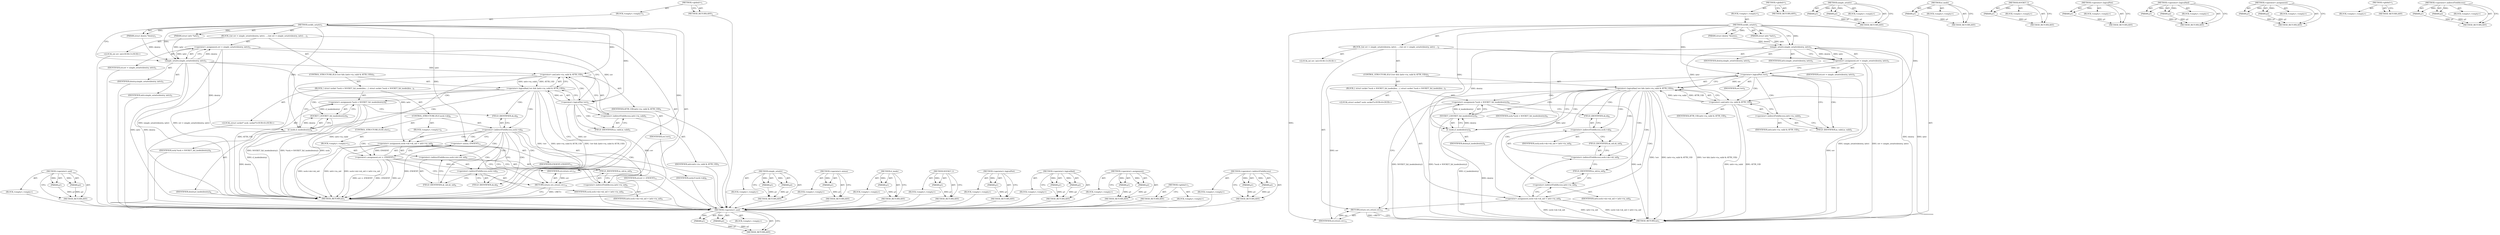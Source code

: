 digraph "&lt;operator&gt;.indirectFieldAccess" {
vulnerable_87 [label=<(METHOD,&lt;operator&gt;.and)>];
vulnerable_88 [label=<(PARAM,p1)>];
vulnerable_89 [label=<(PARAM,p2)>];
vulnerable_90 [label=<(BLOCK,&lt;empty&gt;,&lt;empty&gt;)>];
vulnerable_91 [label=<(METHOD_RETURN,ANY)>];
vulnerable_6 [label=<(METHOD,&lt;global&gt;)<SUB>1</SUB>>];
vulnerable_7 [label=<(BLOCK,&lt;empty&gt;,&lt;empty&gt;)<SUB>1</SUB>>];
vulnerable_8 [label=<(METHOD,sockfs_setattr)<SUB>1</SUB>>];
vulnerable_9 [label=<(PARAM,struct dentry *dentry)<SUB>1</SUB>>];
vulnerable_10 [label=<(PARAM,struct iattr *iattr)<SUB>1</SUB>>];
vulnerable_11 [label=<(BLOCK,{
	int err = simple_setattr(dentry, iattr);

 	...,{
	int err = simple_setattr(dentry, iattr);

 	...)<SUB>2</SUB>>];
vulnerable_12 [label="<(LOCAL,int err: int)<SUB>3</SUB>>"];
vulnerable_13 [label=<(&lt;operator&gt;.assignment,err = simple_setattr(dentry, iattr))<SUB>3</SUB>>];
vulnerable_14 [label=<(IDENTIFIER,err,err = simple_setattr(dentry, iattr))<SUB>3</SUB>>];
vulnerable_15 [label=<(simple_setattr,simple_setattr(dentry, iattr))<SUB>3</SUB>>];
vulnerable_16 [label=<(IDENTIFIER,dentry,simple_setattr(dentry, iattr))<SUB>3</SUB>>];
vulnerable_17 [label=<(IDENTIFIER,iattr,simple_setattr(dentry, iattr))<SUB>3</SUB>>];
vulnerable_18 [label=<(CONTROL_STRUCTURE,IF,if (!err &amp;&amp; (iattr-&gt;ia_valid &amp; ATTR_UID)))<SUB>5</SUB>>];
vulnerable_19 [label=<(&lt;operator&gt;.logicalAnd,!err &amp;&amp; (iattr-&gt;ia_valid &amp; ATTR_UID))<SUB>5</SUB>>];
vulnerable_20 [label=<(&lt;operator&gt;.logicalNot,!err)<SUB>5</SUB>>];
vulnerable_21 [label=<(IDENTIFIER,err,!err)<SUB>5</SUB>>];
vulnerable_22 [label=<(&lt;operator&gt;.and,iattr-&gt;ia_valid &amp; ATTR_UID)<SUB>5</SUB>>];
vulnerable_23 [label=<(&lt;operator&gt;.indirectFieldAccess,iattr-&gt;ia_valid)<SUB>5</SUB>>];
vulnerable_24 [label=<(IDENTIFIER,iattr,iattr-&gt;ia_valid &amp; ATTR_UID)<SUB>5</SUB>>];
vulnerable_25 [label=<(FIELD_IDENTIFIER,ia_valid,ia_valid)<SUB>5</SUB>>];
vulnerable_26 [label=<(IDENTIFIER,ATTR_UID,iattr-&gt;ia_valid &amp; ATTR_UID)<SUB>5</SUB>>];
vulnerable_27 [label=<(BLOCK,{
 		struct socket *sock = SOCKET_I(d_inode(den...,{
 		struct socket *sock = SOCKET_I(d_inode(den...)<SUB>5</SUB>>];
vulnerable_28 [label="<(LOCAL,struct socket* sock: socket*)<SUB>6</SUB>>"];
vulnerable_29 [label=<(&lt;operator&gt;.assignment,*sock = SOCKET_I(d_inode(dentry)))<SUB>6</SUB>>];
vulnerable_30 [label=<(IDENTIFIER,sock,*sock = SOCKET_I(d_inode(dentry)))<SUB>6</SUB>>];
vulnerable_31 [label=<(SOCKET_I,SOCKET_I(d_inode(dentry)))<SUB>6</SUB>>];
vulnerable_32 [label=<(d_inode,d_inode(dentry))<SUB>6</SUB>>];
vulnerable_33 [label=<(IDENTIFIER,dentry,d_inode(dentry))<SUB>6</SUB>>];
vulnerable_34 [label=<(&lt;operator&gt;.assignment,sock-&gt;sk-&gt;sk_uid = iattr-&gt;ia_uid)<SUB>8</SUB>>];
vulnerable_35 [label=<(&lt;operator&gt;.indirectFieldAccess,sock-&gt;sk-&gt;sk_uid)<SUB>8</SUB>>];
vulnerable_36 [label=<(&lt;operator&gt;.indirectFieldAccess,sock-&gt;sk)<SUB>8</SUB>>];
vulnerable_37 [label=<(IDENTIFIER,sock,sock-&gt;sk-&gt;sk_uid = iattr-&gt;ia_uid)<SUB>8</SUB>>];
vulnerable_38 [label=<(FIELD_IDENTIFIER,sk,sk)<SUB>8</SUB>>];
vulnerable_39 [label=<(FIELD_IDENTIFIER,sk_uid,sk_uid)<SUB>8</SUB>>];
vulnerable_40 [label=<(&lt;operator&gt;.indirectFieldAccess,iattr-&gt;ia_uid)<SUB>8</SUB>>];
vulnerable_41 [label=<(IDENTIFIER,iattr,sock-&gt;sk-&gt;sk_uid = iattr-&gt;ia_uid)<SUB>8</SUB>>];
vulnerable_42 [label=<(FIELD_IDENTIFIER,ia_uid,ia_uid)<SUB>8</SUB>>];
vulnerable_43 [label=<(RETURN,return err;,return err;)<SUB>11</SUB>>];
vulnerable_44 [label=<(IDENTIFIER,err,return err;)<SUB>11</SUB>>];
vulnerable_45 [label=<(METHOD_RETURN,int)<SUB>1</SUB>>];
vulnerable_47 [label=<(METHOD_RETURN,ANY)<SUB>1</SUB>>];
vulnerable_73 [label=<(METHOD,simple_setattr)>];
vulnerable_74 [label=<(PARAM,p1)>];
vulnerable_75 [label=<(PARAM,p2)>];
vulnerable_76 [label=<(BLOCK,&lt;empty&gt;,&lt;empty&gt;)>];
vulnerable_77 [label=<(METHOD_RETURN,ANY)>];
vulnerable_101 [label=<(METHOD,d_inode)>];
vulnerable_102 [label=<(PARAM,p1)>];
vulnerable_103 [label=<(BLOCK,&lt;empty&gt;,&lt;empty&gt;)>];
vulnerable_104 [label=<(METHOD_RETURN,ANY)>];
vulnerable_97 [label=<(METHOD,SOCKET_I)>];
vulnerable_98 [label=<(PARAM,p1)>];
vulnerable_99 [label=<(BLOCK,&lt;empty&gt;,&lt;empty&gt;)>];
vulnerable_100 [label=<(METHOD_RETURN,ANY)>];
vulnerable_83 [label=<(METHOD,&lt;operator&gt;.logicalNot)>];
vulnerable_84 [label=<(PARAM,p1)>];
vulnerable_85 [label=<(BLOCK,&lt;empty&gt;,&lt;empty&gt;)>];
vulnerable_86 [label=<(METHOD_RETURN,ANY)>];
vulnerable_78 [label=<(METHOD,&lt;operator&gt;.logicalAnd)>];
vulnerable_79 [label=<(PARAM,p1)>];
vulnerable_80 [label=<(PARAM,p2)>];
vulnerable_81 [label=<(BLOCK,&lt;empty&gt;,&lt;empty&gt;)>];
vulnerable_82 [label=<(METHOD_RETURN,ANY)>];
vulnerable_68 [label=<(METHOD,&lt;operator&gt;.assignment)>];
vulnerable_69 [label=<(PARAM,p1)>];
vulnerable_70 [label=<(PARAM,p2)>];
vulnerable_71 [label=<(BLOCK,&lt;empty&gt;,&lt;empty&gt;)>];
vulnerable_72 [label=<(METHOD_RETURN,ANY)>];
vulnerable_62 [label=<(METHOD,&lt;global&gt;)<SUB>1</SUB>>];
vulnerable_63 [label=<(BLOCK,&lt;empty&gt;,&lt;empty&gt;)>];
vulnerable_64 [label=<(METHOD_RETURN,ANY)>];
vulnerable_92 [label=<(METHOD,&lt;operator&gt;.indirectFieldAccess)>];
vulnerable_93 [label=<(PARAM,p1)>];
vulnerable_94 [label=<(PARAM,p2)>];
vulnerable_95 [label=<(BLOCK,&lt;empty&gt;,&lt;empty&gt;)>];
vulnerable_96 [label=<(METHOD_RETURN,ANY)>];
fixed_98 [label=<(METHOD,&lt;operator&gt;.and)>];
fixed_99 [label=<(PARAM,p1)>];
fixed_100 [label=<(PARAM,p2)>];
fixed_101 [label=<(BLOCK,&lt;empty&gt;,&lt;empty&gt;)>];
fixed_102 [label=<(METHOD_RETURN,ANY)>];
fixed_6 [label=<(METHOD,&lt;global&gt;)<SUB>1</SUB>>];
fixed_7 [label=<(BLOCK,&lt;empty&gt;,&lt;empty&gt;)<SUB>1</SUB>>];
fixed_8 [label=<(METHOD,sockfs_setattr)<SUB>1</SUB>>];
fixed_9 [label=<(PARAM,struct dentry *dentry)<SUB>1</SUB>>];
fixed_10 [label=<(PARAM,struct iattr *iattr)<SUB>1</SUB>>];
fixed_11 [label=<(BLOCK,{
	int err = simple_setattr(dentry, iattr);

 	...,{
	int err = simple_setattr(dentry, iattr);

 	...)<SUB>2</SUB>>];
fixed_12 [label="<(LOCAL,int err: int)<SUB>3</SUB>>"];
fixed_13 [label=<(&lt;operator&gt;.assignment,err = simple_setattr(dentry, iattr))<SUB>3</SUB>>];
fixed_14 [label=<(IDENTIFIER,err,err = simple_setattr(dentry, iattr))<SUB>3</SUB>>];
fixed_15 [label=<(simple_setattr,simple_setattr(dentry, iattr))<SUB>3</SUB>>];
fixed_16 [label=<(IDENTIFIER,dentry,simple_setattr(dentry, iattr))<SUB>3</SUB>>];
fixed_17 [label=<(IDENTIFIER,iattr,simple_setattr(dentry, iattr))<SUB>3</SUB>>];
fixed_18 [label=<(CONTROL_STRUCTURE,IF,if (!err &amp;&amp; (iattr-&gt;ia_valid &amp; ATTR_UID)))<SUB>5</SUB>>];
fixed_19 [label=<(&lt;operator&gt;.logicalAnd,!err &amp;&amp; (iattr-&gt;ia_valid &amp; ATTR_UID))<SUB>5</SUB>>];
fixed_20 [label=<(&lt;operator&gt;.logicalNot,!err)<SUB>5</SUB>>];
fixed_21 [label=<(IDENTIFIER,err,!err)<SUB>5</SUB>>];
fixed_22 [label=<(&lt;operator&gt;.and,iattr-&gt;ia_valid &amp; ATTR_UID)<SUB>5</SUB>>];
fixed_23 [label=<(&lt;operator&gt;.indirectFieldAccess,iattr-&gt;ia_valid)<SUB>5</SUB>>];
fixed_24 [label=<(IDENTIFIER,iattr,iattr-&gt;ia_valid &amp; ATTR_UID)<SUB>5</SUB>>];
fixed_25 [label=<(FIELD_IDENTIFIER,ia_valid,ia_valid)<SUB>5</SUB>>];
fixed_26 [label=<(IDENTIFIER,ATTR_UID,iattr-&gt;ia_valid &amp; ATTR_UID)<SUB>5</SUB>>];
fixed_27 [label=<(BLOCK,{
 		struct socket *sock = SOCKET_I(d_inode(den...,{
 		struct socket *sock = SOCKET_I(d_inode(den...)<SUB>5</SUB>>];
fixed_28 [label="<(LOCAL,struct socket* sock: socket*)<SUB>6</SUB>>"];
fixed_29 [label=<(&lt;operator&gt;.assignment,*sock = SOCKET_I(d_inode(dentry)))<SUB>6</SUB>>];
fixed_30 [label=<(IDENTIFIER,sock,*sock = SOCKET_I(d_inode(dentry)))<SUB>6</SUB>>];
fixed_31 [label=<(SOCKET_I,SOCKET_I(d_inode(dentry)))<SUB>6</SUB>>];
fixed_32 [label=<(d_inode,d_inode(dentry))<SUB>6</SUB>>];
fixed_33 [label=<(IDENTIFIER,dentry,d_inode(dentry))<SUB>6</SUB>>];
fixed_34 [label=<(CONTROL_STRUCTURE,IF,if (sock-&gt;sk))<SUB>8</SUB>>];
fixed_35 [label=<(&lt;operator&gt;.indirectFieldAccess,sock-&gt;sk)<SUB>8</SUB>>];
fixed_36 [label=<(IDENTIFIER,sock,if (sock-&gt;sk))<SUB>8</SUB>>];
fixed_37 [label=<(FIELD_IDENTIFIER,sk,sk)<SUB>8</SUB>>];
fixed_38 [label=<(BLOCK,&lt;empty&gt;,&lt;empty&gt;)<SUB>9</SUB>>];
fixed_39 [label=<(&lt;operator&gt;.assignment,sock-&gt;sk-&gt;sk_uid = iattr-&gt;ia_uid)<SUB>9</SUB>>];
fixed_40 [label=<(&lt;operator&gt;.indirectFieldAccess,sock-&gt;sk-&gt;sk_uid)<SUB>9</SUB>>];
fixed_41 [label=<(&lt;operator&gt;.indirectFieldAccess,sock-&gt;sk)<SUB>9</SUB>>];
fixed_42 [label=<(IDENTIFIER,sock,sock-&gt;sk-&gt;sk_uid = iattr-&gt;ia_uid)<SUB>9</SUB>>];
fixed_43 [label=<(FIELD_IDENTIFIER,sk,sk)<SUB>9</SUB>>];
fixed_44 [label=<(FIELD_IDENTIFIER,sk_uid,sk_uid)<SUB>9</SUB>>];
fixed_45 [label=<(&lt;operator&gt;.indirectFieldAccess,iattr-&gt;ia_uid)<SUB>9</SUB>>];
fixed_46 [label=<(IDENTIFIER,iattr,sock-&gt;sk-&gt;sk_uid = iattr-&gt;ia_uid)<SUB>9</SUB>>];
fixed_47 [label=<(FIELD_IDENTIFIER,ia_uid,ia_uid)<SUB>9</SUB>>];
fixed_48 [label=<(CONTROL_STRUCTURE,ELSE,else)<SUB>11</SUB>>];
fixed_49 [label=<(BLOCK,&lt;empty&gt;,&lt;empty&gt;)<SUB>11</SUB>>];
fixed_50 [label=<(&lt;operator&gt;.assignment,err = -ENOENT)<SUB>11</SUB>>];
fixed_51 [label=<(IDENTIFIER,err,err = -ENOENT)<SUB>11</SUB>>];
fixed_52 [label=<(&lt;operator&gt;.minus,-ENOENT)<SUB>11</SUB>>];
fixed_53 [label=<(IDENTIFIER,ENOENT,-ENOENT)<SUB>11</SUB>>];
fixed_54 [label=<(RETURN,return err;,return err;)<SUB>14</SUB>>];
fixed_55 [label=<(IDENTIFIER,err,return err;)<SUB>14</SUB>>];
fixed_56 [label=<(METHOD_RETURN,int)<SUB>1</SUB>>];
fixed_58 [label=<(METHOD_RETURN,ANY)<SUB>1</SUB>>];
fixed_84 [label=<(METHOD,simple_setattr)>];
fixed_85 [label=<(PARAM,p1)>];
fixed_86 [label=<(PARAM,p2)>];
fixed_87 [label=<(BLOCK,&lt;empty&gt;,&lt;empty&gt;)>];
fixed_88 [label=<(METHOD_RETURN,ANY)>];
fixed_116 [label=<(METHOD,&lt;operator&gt;.minus)>];
fixed_117 [label=<(PARAM,p1)>];
fixed_118 [label=<(BLOCK,&lt;empty&gt;,&lt;empty&gt;)>];
fixed_119 [label=<(METHOD_RETURN,ANY)>];
fixed_112 [label=<(METHOD,d_inode)>];
fixed_113 [label=<(PARAM,p1)>];
fixed_114 [label=<(BLOCK,&lt;empty&gt;,&lt;empty&gt;)>];
fixed_115 [label=<(METHOD_RETURN,ANY)>];
fixed_108 [label=<(METHOD,SOCKET_I)>];
fixed_109 [label=<(PARAM,p1)>];
fixed_110 [label=<(BLOCK,&lt;empty&gt;,&lt;empty&gt;)>];
fixed_111 [label=<(METHOD_RETURN,ANY)>];
fixed_94 [label=<(METHOD,&lt;operator&gt;.logicalNot)>];
fixed_95 [label=<(PARAM,p1)>];
fixed_96 [label=<(BLOCK,&lt;empty&gt;,&lt;empty&gt;)>];
fixed_97 [label=<(METHOD_RETURN,ANY)>];
fixed_89 [label=<(METHOD,&lt;operator&gt;.logicalAnd)>];
fixed_90 [label=<(PARAM,p1)>];
fixed_91 [label=<(PARAM,p2)>];
fixed_92 [label=<(BLOCK,&lt;empty&gt;,&lt;empty&gt;)>];
fixed_93 [label=<(METHOD_RETURN,ANY)>];
fixed_79 [label=<(METHOD,&lt;operator&gt;.assignment)>];
fixed_80 [label=<(PARAM,p1)>];
fixed_81 [label=<(PARAM,p2)>];
fixed_82 [label=<(BLOCK,&lt;empty&gt;,&lt;empty&gt;)>];
fixed_83 [label=<(METHOD_RETURN,ANY)>];
fixed_73 [label=<(METHOD,&lt;global&gt;)<SUB>1</SUB>>];
fixed_74 [label=<(BLOCK,&lt;empty&gt;,&lt;empty&gt;)>];
fixed_75 [label=<(METHOD_RETURN,ANY)>];
fixed_103 [label=<(METHOD,&lt;operator&gt;.indirectFieldAccess)>];
fixed_104 [label=<(PARAM,p1)>];
fixed_105 [label=<(PARAM,p2)>];
fixed_106 [label=<(BLOCK,&lt;empty&gt;,&lt;empty&gt;)>];
fixed_107 [label=<(METHOD_RETURN,ANY)>];
vulnerable_87 -> vulnerable_88  [key=0, label="AST: "];
vulnerable_87 -> vulnerable_88  [key=1, label="DDG: "];
vulnerable_87 -> vulnerable_90  [key=0, label="AST: "];
vulnerable_87 -> vulnerable_89  [key=0, label="AST: "];
vulnerable_87 -> vulnerable_89  [key=1, label="DDG: "];
vulnerable_87 -> vulnerable_91  [key=0, label="AST: "];
vulnerable_87 -> vulnerable_91  [key=1, label="CFG: "];
vulnerable_88 -> vulnerable_91  [key=0, label="DDG: p1"];
vulnerable_89 -> vulnerable_91  [key=0, label="DDG: p2"];
vulnerable_6 -> vulnerable_7  [key=0, label="AST: "];
vulnerable_6 -> vulnerable_47  [key=0, label="AST: "];
vulnerable_6 -> vulnerable_47  [key=1, label="CFG: "];
vulnerable_7 -> vulnerable_8  [key=0, label="AST: "];
vulnerable_8 -> vulnerable_9  [key=0, label="AST: "];
vulnerable_8 -> vulnerable_9  [key=1, label="DDG: "];
vulnerable_8 -> vulnerable_10  [key=0, label="AST: "];
vulnerable_8 -> vulnerable_10  [key=1, label="DDG: "];
vulnerable_8 -> vulnerable_11  [key=0, label="AST: "];
vulnerable_8 -> vulnerable_45  [key=0, label="AST: "];
vulnerable_8 -> vulnerable_15  [key=0, label="CFG: "];
vulnerable_8 -> vulnerable_15  [key=1, label="DDG: "];
vulnerable_8 -> vulnerable_44  [key=0, label="DDG: "];
vulnerable_8 -> vulnerable_20  [key=0, label="DDG: "];
vulnerable_8 -> vulnerable_22  [key=0, label="DDG: "];
vulnerable_8 -> vulnerable_32  [key=0, label="DDG: "];
vulnerable_9 -> vulnerable_15  [key=0, label="DDG: dentry"];
vulnerable_10 -> vulnerable_15  [key=0, label="DDG: iattr"];
vulnerable_11 -> vulnerable_12  [key=0, label="AST: "];
vulnerable_11 -> vulnerable_13  [key=0, label="AST: "];
vulnerable_11 -> vulnerable_18  [key=0, label="AST: "];
vulnerable_11 -> vulnerable_43  [key=0, label="AST: "];
vulnerable_13 -> vulnerable_14  [key=0, label="AST: "];
vulnerable_13 -> vulnerable_15  [key=0, label="AST: "];
vulnerable_13 -> vulnerable_20  [key=0, label="CFG: "];
vulnerable_13 -> vulnerable_20  [key=1, label="DDG: err"];
vulnerable_13 -> vulnerable_45  [key=0, label="DDG: simple_setattr(dentry, iattr)"];
vulnerable_13 -> vulnerable_45  [key=1, label="DDG: err = simple_setattr(dentry, iattr)"];
vulnerable_15 -> vulnerable_16  [key=0, label="AST: "];
vulnerable_15 -> vulnerable_17  [key=0, label="AST: "];
vulnerable_15 -> vulnerable_13  [key=0, label="CFG: "];
vulnerable_15 -> vulnerable_13  [key=1, label="DDG: dentry"];
vulnerable_15 -> vulnerable_13  [key=2, label="DDG: iattr"];
vulnerable_15 -> vulnerable_45  [key=0, label="DDG: dentry"];
vulnerable_15 -> vulnerable_45  [key=1, label="DDG: iattr"];
vulnerable_15 -> vulnerable_34  [key=0, label="DDG: iattr"];
vulnerable_15 -> vulnerable_22  [key=0, label="DDG: iattr"];
vulnerable_15 -> vulnerable_32  [key=0, label="DDG: dentry"];
vulnerable_18 -> vulnerable_19  [key=0, label="AST: "];
vulnerable_18 -> vulnerable_27  [key=0, label="AST: "];
vulnerable_19 -> vulnerable_20  [key=0, label="AST: "];
vulnerable_19 -> vulnerable_22  [key=0, label="AST: "];
vulnerable_19 -> vulnerable_32  [key=0, label="CFG: "];
vulnerable_19 -> vulnerable_32  [key=1, label="CDG: "];
vulnerable_19 -> vulnerable_43  [key=0, label="CFG: "];
vulnerable_19 -> vulnerable_45  [key=0, label="DDG: !err"];
vulnerable_19 -> vulnerable_45  [key=1, label="DDG: iattr-&gt;ia_valid &amp; ATTR_UID"];
vulnerable_19 -> vulnerable_45  [key=2, label="DDG: !err &amp;&amp; (iattr-&gt;ia_valid &amp; ATTR_UID)"];
vulnerable_19 -> vulnerable_40  [key=0, label="CDG: "];
vulnerable_19 -> vulnerable_29  [key=0, label="CDG: "];
vulnerable_19 -> vulnerable_34  [key=0, label="CDG: "];
vulnerable_19 -> vulnerable_42  [key=0, label="CDG: "];
vulnerable_19 -> vulnerable_36  [key=0, label="CDG: "];
vulnerable_19 -> vulnerable_35  [key=0, label="CDG: "];
vulnerable_19 -> vulnerable_38  [key=0, label="CDG: "];
vulnerable_19 -> vulnerable_39  [key=0, label="CDG: "];
vulnerable_19 -> vulnerable_31  [key=0, label="CDG: "];
vulnerable_20 -> vulnerable_21  [key=0, label="AST: "];
vulnerable_20 -> vulnerable_19  [key=0, label="CFG: "];
vulnerable_20 -> vulnerable_19  [key=1, label="DDG: err"];
vulnerable_20 -> vulnerable_25  [key=0, label="CFG: "];
vulnerable_20 -> vulnerable_25  [key=1, label="CDG: "];
vulnerable_20 -> vulnerable_45  [key=0, label="DDG: err"];
vulnerable_20 -> vulnerable_44  [key=0, label="DDG: err"];
vulnerable_20 -> vulnerable_23  [key=0, label="CDG: "];
vulnerable_20 -> vulnerable_22  [key=0, label="CDG: "];
vulnerable_22 -> vulnerable_23  [key=0, label="AST: "];
vulnerable_22 -> vulnerable_26  [key=0, label="AST: "];
vulnerable_22 -> vulnerable_19  [key=0, label="CFG: "];
vulnerable_22 -> vulnerable_19  [key=1, label="DDG: iattr-&gt;ia_valid"];
vulnerable_22 -> vulnerable_19  [key=2, label="DDG: ATTR_UID"];
vulnerable_22 -> vulnerable_45  [key=0, label="DDG: iattr-&gt;ia_valid"];
vulnerable_22 -> vulnerable_45  [key=1, label="DDG: ATTR_UID"];
vulnerable_23 -> vulnerable_24  [key=0, label="AST: "];
vulnerable_23 -> vulnerable_25  [key=0, label="AST: "];
vulnerable_23 -> vulnerable_22  [key=0, label="CFG: "];
vulnerable_25 -> vulnerable_23  [key=0, label="CFG: "];
vulnerable_27 -> vulnerable_28  [key=0, label="AST: "];
vulnerable_27 -> vulnerable_29  [key=0, label="AST: "];
vulnerable_27 -> vulnerable_34  [key=0, label="AST: "];
vulnerable_29 -> vulnerable_30  [key=0, label="AST: "];
vulnerable_29 -> vulnerable_31  [key=0, label="AST: "];
vulnerable_29 -> vulnerable_38  [key=0, label="CFG: "];
vulnerable_29 -> vulnerable_45  [key=0, label="DDG: sock"];
vulnerable_29 -> vulnerable_45  [key=1, label="DDG: SOCKET_I(d_inode(dentry))"];
vulnerable_29 -> vulnerable_45  [key=2, label="DDG: *sock = SOCKET_I(d_inode(dentry))"];
vulnerable_31 -> vulnerable_32  [key=0, label="AST: "];
vulnerable_31 -> vulnerable_29  [key=0, label="CFG: "];
vulnerable_31 -> vulnerable_29  [key=1, label="DDG: d_inode(dentry)"];
vulnerable_31 -> vulnerable_45  [key=0, label="DDG: d_inode(dentry)"];
vulnerable_32 -> vulnerable_33  [key=0, label="AST: "];
vulnerable_32 -> vulnerable_31  [key=0, label="CFG: "];
vulnerable_32 -> vulnerable_31  [key=1, label="DDG: dentry"];
vulnerable_32 -> vulnerable_45  [key=0, label="DDG: dentry"];
vulnerable_34 -> vulnerable_35  [key=0, label="AST: "];
vulnerable_34 -> vulnerable_40  [key=0, label="AST: "];
vulnerable_34 -> vulnerable_43  [key=0, label="CFG: "];
vulnerable_34 -> vulnerable_45  [key=0, label="DDG: sock-&gt;sk-&gt;sk_uid"];
vulnerable_34 -> vulnerable_45  [key=1, label="DDG: iattr-&gt;ia_uid"];
vulnerable_34 -> vulnerable_45  [key=2, label="DDG: sock-&gt;sk-&gt;sk_uid = iattr-&gt;ia_uid"];
vulnerable_35 -> vulnerable_36  [key=0, label="AST: "];
vulnerable_35 -> vulnerable_39  [key=0, label="AST: "];
vulnerable_35 -> vulnerable_42  [key=0, label="CFG: "];
vulnerable_36 -> vulnerable_37  [key=0, label="AST: "];
vulnerable_36 -> vulnerable_38  [key=0, label="AST: "];
vulnerable_36 -> vulnerable_39  [key=0, label="CFG: "];
vulnerable_38 -> vulnerable_36  [key=0, label="CFG: "];
vulnerable_39 -> vulnerable_35  [key=0, label="CFG: "];
vulnerable_40 -> vulnerable_41  [key=0, label="AST: "];
vulnerable_40 -> vulnerable_42  [key=0, label="AST: "];
vulnerable_40 -> vulnerable_34  [key=0, label="CFG: "];
vulnerable_42 -> vulnerable_40  [key=0, label="CFG: "];
vulnerable_43 -> vulnerable_44  [key=0, label="AST: "];
vulnerable_43 -> vulnerable_45  [key=0, label="CFG: "];
vulnerable_43 -> vulnerable_45  [key=1, label="DDG: &lt;RET&gt;"];
vulnerable_44 -> vulnerable_43  [key=0, label="DDG: err"];
vulnerable_73 -> vulnerable_74  [key=0, label="AST: "];
vulnerable_73 -> vulnerable_74  [key=1, label="DDG: "];
vulnerable_73 -> vulnerable_76  [key=0, label="AST: "];
vulnerable_73 -> vulnerable_75  [key=0, label="AST: "];
vulnerable_73 -> vulnerable_75  [key=1, label="DDG: "];
vulnerable_73 -> vulnerable_77  [key=0, label="AST: "];
vulnerable_73 -> vulnerable_77  [key=1, label="CFG: "];
vulnerable_74 -> vulnerable_77  [key=0, label="DDG: p1"];
vulnerable_75 -> vulnerable_77  [key=0, label="DDG: p2"];
vulnerable_101 -> vulnerable_102  [key=0, label="AST: "];
vulnerable_101 -> vulnerable_102  [key=1, label="DDG: "];
vulnerable_101 -> vulnerable_103  [key=0, label="AST: "];
vulnerable_101 -> vulnerable_104  [key=0, label="AST: "];
vulnerable_101 -> vulnerable_104  [key=1, label="CFG: "];
vulnerable_102 -> vulnerable_104  [key=0, label="DDG: p1"];
vulnerable_97 -> vulnerable_98  [key=0, label="AST: "];
vulnerable_97 -> vulnerable_98  [key=1, label="DDG: "];
vulnerable_97 -> vulnerable_99  [key=0, label="AST: "];
vulnerable_97 -> vulnerable_100  [key=0, label="AST: "];
vulnerable_97 -> vulnerable_100  [key=1, label="CFG: "];
vulnerable_98 -> vulnerable_100  [key=0, label="DDG: p1"];
vulnerable_83 -> vulnerable_84  [key=0, label="AST: "];
vulnerable_83 -> vulnerable_84  [key=1, label="DDG: "];
vulnerable_83 -> vulnerable_85  [key=0, label="AST: "];
vulnerable_83 -> vulnerable_86  [key=0, label="AST: "];
vulnerable_83 -> vulnerable_86  [key=1, label="CFG: "];
vulnerable_84 -> vulnerable_86  [key=0, label="DDG: p1"];
vulnerable_78 -> vulnerable_79  [key=0, label="AST: "];
vulnerable_78 -> vulnerable_79  [key=1, label="DDG: "];
vulnerable_78 -> vulnerable_81  [key=0, label="AST: "];
vulnerable_78 -> vulnerable_80  [key=0, label="AST: "];
vulnerable_78 -> vulnerable_80  [key=1, label="DDG: "];
vulnerable_78 -> vulnerable_82  [key=0, label="AST: "];
vulnerable_78 -> vulnerable_82  [key=1, label="CFG: "];
vulnerable_79 -> vulnerable_82  [key=0, label="DDG: p1"];
vulnerable_80 -> vulnerable_82  [key=0, label="DDG: p2"];
vulnerable_68 -> vulnerable_69  [key=0, label="AST: "];
vulnerable_68 -> vulnerable_69  [key=1, label="DDG: "];
vulnerable_68 -> vulnerable_71  [key=0, label="AST: "];
vulnerable_68 -> vulnerable_70  [key=0, label="AST: "];
vulnerable_68 -> vulnerable_70  [key=1, label="DDG: "];
vulnerable_68 -> vulnerable_72  [key=0, label="AST: "];
vulnerable_68 -> vulnerable_72  [key=1, label="CFG: "];
vulnerable_69 -> vulnerable_72  [key=0, label="DDG: p1"];
vulnerable_70 -> vulnerable_72  [key=0, label="DDG: p2"];
vulnerable_62 -> vulnerable_63  [key=0, label="AST: "];
vulnerable_62 -> vulnerable_64  [key=0, label="AST: "];
vulnerable_62 -> vulnerable_64  [key=1, label="CFG: "];
vulnerable_92 -> vulnerable_93  [key=0, label="AST: "];
vulnerable_92 -> vulnerable_93  [key=1, label="DDG: "];
vulnerable_92 -> vulnerable_95  [key=0, label="AST: "];
vulnerable_92 -> vulnerable_94  [key=0, label="AST: "];
vulnerable_92 -> vulnerable_94  [key=1, label="DDG: "];
vulnerable_92 -> vulnerable_96  [key=0, label="AST: "];
vulnerable_92 -> vulnerable_96  [key=1, label="CFG: "];
vulnerable_93 -> vulnerable_96  [key=0, label="DDG: p1"];
vulnerable_94 -> vulnerable_96  [key=0, label="DDG: p2"];
fixed_98 -> fixed_99  [key=0, label="AST: "];
fixed_98 -> fixed_99  [key=1, label="DDG: "];
fixed_98 -> fixed_101  [key=0, label="AST: "];
fixed_98 -> fixed_100  [key=0, label="AST: "];
fixed_98 -> fixed_100  [key=1, label="DDG: "];
fixed_98 -> fixed_102  [key=0, label="AST: "];
fixed_98 -> fixed_102  [key=1, label="CFG: "];
fixed_99 -> fixed_102  [key=0, label="DDG: p1"];
fixed_100 -> fixed_102  [key=0, label="DDG: p2"];
fixed_101 -> vulnerable_87  [key=0];
fixed_102 -> vulnerable_87  [key=0];
fixed_6 -> fixed_7  [key=0, label="AST: "];
fixed_6 -> fixed_58  [key=0, label="AST: "];
fixed_6 -> fixed_58  [key=1, label="CFG: "];
fixed_7 -> fixed_8  [key=0, label="AST: "];
fixed_8 -> fixed_9  [key=0, label="AST: "];
fixed_8 -> fixed_9  [key=1, label="DDG: "];
fixed_8 -> fixed_10  [key=0, label="AST: "];
fixed_8 -> fixed_10  [key=1, label="DDG: "];
fixed_8 -> fixed_11  [key=0, label="AST: "];
fixed_8 -> fixed_56  [key=0, label="AST: "];
fixed_8 -> fixed_15  [key=0, label="CFG: "];
fixed_8 -> fixed_15  [key=1, label="DDG: "];
fixed_8 -> fixed_55  [key=0, label="DDG: "];
fixed_8 -> fixed_20  [key=0, label="DDG: "];
fixed_8 -> fixed_22  [key=0, label="DDG: "];
fixed_8 -> fixed_32  [key=0, label="DDG: "];
fixed_8 -> fixed_52  [key=0, label="DDG: "];
fixed_9 -> fixed_15  [key=0, label="DDG: dentry"];
fixed_10 -> fixed_15  [key=0, label="DDG: iattr"];
fixed_11 -> fixed_12  [key=0, label="AST: "];
fixed_11 -> fixed_13  [key=0, label="AST: "];
fixed_11 -> fixed_18  [key=0, label="AST: "];
fixed_11 -> fixed_54  [key=0, label="AST: "];
fixed_12 -> vulnerable_87  [key=0];
fixed_13 -> fixed_14  [key=0, label="AST: "];
fixed_13 -> fixed_15  [key=0, label="AST: "];
fixed_13 -> fixed_20  [key=0, label="CFG: "];
fixed_13 -> fixed_20  [key=1, label="DDG: err"];
fixed_13 -> fixed_56  [key=0, label="DDG: simple_setattr(dentry, iattr)"];
fixed_13 -> fixed_56  [key=1, label="DDG: err = simple_setattr(dentry, iattr)"];
fixed_14 -> vulnerable_87  [key=0];
fixed_15 -> fixed_16  [key=0, label="AST: "];
fixed_15 -> fixed_17  [key=0, label="AST: "];
fixed_15 -> fixed_13  [key=0, label="CFG: "];
fixed_15 -> fixed_13  [key=1, label="DDG: dentry"];
fixed_15 -> fixed_13  [key=2, label="DDG: iattr"];
fixed_15 -> fixed_56  [key=0, label="DDG: dentry"];
fixed_15 -> fixed_56  [key=1, label="DDG: iattr"];
fixed_15 -> fixed_22  [key=0, label="DDG: iattr"];
fixed_15 -> fixed_39  [key=0, label="DDG: iattr"];
fixed_15 -> fixed_32  [key=0, label="DDG: dentry"];
fixed_16 -> vulnerable_87  [key=0];
fixed_17 -> vulnerable_87  [key=0];
fixed_18 -> fixed_19  [key=0, label="AST: "];
fixed_18 -> fixed_27  [key=0, label="AST: "];
fixed_19 -> fixed_20  [key=0, label="AST: "];
fixed_19 -> fixed_22  [key=0, label="AST: "];
fixed_19 -> fixed_32  [key=0, label="CFG: "];
fixed_19 -> fixed_32  [key=1, label="CDG: "];
fixed_19 -> fixed_54  [key=0, label="CFG: "];
fixed_19 -> fixed_56  [key=0, label="DDG: !err"];
fixed_19 -> fixed_56  [key=1, label="DDG: iattr-&gt;ia_valid &amp; ATTR_UID"];
fixed_19 -> fixed_56  [key=2, label="DDG: !err &amp;&amp; (iattr-&gt;ia_valid &amp; ATTR_UID)"];
fixed_19 -> fixed_37  [key=0, label="CDG: "];
fixed_19 -> fixed_29  [key=0, label="CDG: "];
fixed_19 -> fixed_35  [key=0, label="CDG: "];
fixed_19 -> fixed_31  [key=0, label="CDG: "];
fixed_20 -> fixed_21  [key=0, label="AST: "];
fixed_20 -> fixed_19  [key=0, label="CFG: "];
fixed_20 -> fixed_19  [key=1, label="DDG: err"];
fixed_20 -> fixed_25  [key=0, label="CFG: "];
fixed_20 -> fixed_25  [key=1, label="CDG: "];
fixed_20 -> fixed_56  [key=0, label="DDG: err"];
fixed_20 -> fixed_55  [key=0, label="DDG: err"];
fixed_20 -> fixed_23  [key=0, label="CDG: "];
fixed_20 -> fixed_22  [key=0, label="CDG: "];
fixed_21 -> vulnerable_87  [key=0];
fixed_22 -> fixed_23  [key=0, label="AST: "];
fixed_22 -> fixed_26  [key=0, label="AST: "];
fixed_22 -> fixed_19  [key=0, label="CFG: "];
fixed_22 -> fixed_19  [key=1, label="DDG: iattr-&gt;ia_valid"];
fixed_22 -> fixed_19  [key=2, label="DDG: ATTR_UID"];
fixed_22 -> fixed_56  [key=0, label="DDG: iattr-&gt;ia_valid"];
fixed_22 -> fixed_56  [key=1, label="DDG: ATTR_UID"];
fixed_23 -> fixed_24  [key=0, label="AST: "];
fixed_23 -> fixed_25  [key=0, label="AST: "];
fixed_23 -> fixed_22  [key=0, label="CFG: "];
fixed_24 -> vulnerable_87  [key=0];
fixed_25 -> fixed_23  [key=0, label="CFG: "];
fixed_26 -> vulnerable_87  [key=0];
fixed_27 -> fixed_28  [key=0, label="AST: "];
fixed_27 -> fixed_29  [key=0, label="AST: "];
fixed_27 -> fixed_34  [key=0, label="AST: "];
fixed_28 -> vulnerable_87  [key=0];
fixed_29 -> fixed_30  [key=0, label="AST: "];
fixed_29 -> fixed_31  [key=0, label="AST: "];
fixed_29 -> fixed_37  [key=0, label="CFG: "];
fixed_29 -> fixed_56  [key=0, label="DDG: sock"];
fixed_29 -> fixed_56  [key=1, label="DDG: SOCKET_I(d_inode(dentry))"];
fixed_29 -> fixed_56  [key=2, label="DDG: *sock = SOCKET_I(d_inode(dentry))"];
fixed_30 -> vulnerable_87  [key=0];
fixed_31 -> fixed_32  [key=0, label="AST: "];
fixed_31 -> fixed_29  [key=0, label="CFG: "];
fixed_31 -> fixed_29  [key=1, label="DDG: d_inode(dentry)"];
fixed_31 -> fixed_56  [key=0, label="DDG: d_inode(dentry)"];
fixed_32 -> fixed_33  [key=0, label="AST: "];
fixed_32 -> fixed_31  [key=0, label="CFG: "];
fixed_32 -> fixed_31  [key=1, label="DDG: dentry"];
fixed_32 -> fixed_56  [key=0, label="DDG: dentry"];
fixed_33 -> vulnerable_87  [key=0];
fixed_34 -> fixed_35  [key=0, label="AST: "];
fixed_34 -> fixed_38  [key=0, label="AST: "];
fixed_34 -> fixed_48  [key=0, label="AST: "];
fixed_35 -> fixed_36  [key=0, label="AST: "];
fixed_35 -> fixed_37  [key=0, label="AST: "];
fixed_35 -> fixed_43  [key=0, label="CFG: "];
fixed_35 -> fixed_43  [key=1, label="CDG: "];
fixed_35 -> fixed_52  [key=0, label="CFG: "];
fixed_35 -> fixed_52  [key=1, label="CDG: "];
fixed_35 -> fixed_47  [key=0, label="CDG: "];
fixed_35 -> fixed_41  [key=0, label="CDG: "];
fixed_35 -> fixed_45  [key=0, label="CDG: "];
fixed_35 -> fixed_40  [key=0, label="CDG: "];
fixed_35 -> fixed_50  [key=0, label="CDG: "];
fixed_35 -> fixed_44  [key=0, label="CDG: "];
fixed_35 -> fixed_39  [key=0, label="CDG: "];
fixed_36 -> vulnerable_87  [key=0];
fixed_37 -> fixed_35  [key=0, label="CFG: "];
fixed_38 -> fixed_39  [key=0, label="AST: "];
fixed_39 -> fixed_40  [key=0, label="AST: "];
fixed_39 -> fixed_45  [key=0, label="AST: "];
fixed_39 -> fixed_54  [key=0, label="CFG: "];
fixed_39 -> fixed_56  [key=0, label="DDG: sock-&gt;sk-&gt;sk_uid"];
fixed_39 -> fixed_56  [key=1, label="DDG: iattr-&gt;ia_uid"];
fixed_39 -> fixed_56  [key=2, label="DDG: sock-&gt;sk-&gt;sk_uid = iattr-&gt;ia_uid"];
fixed_40 -> fixed_41  [key=0, label="AST: "];
fixed_40 -> fixed_44  [key=0, label="AST: "];
fixed_40 -> fixed_47  [key=0, label="CFG: "];
fixed_41 -> fixed_42  [key=0, label="AST: "];
fixed_41 -> fixed_43  [key=0, label="AST: "];
fixed_41 -> fixed_44  [key=0, label="CFG: "];
fixed_42 -> vulnerable_87  [key=0];
fixed_43 -> fixed_41  [key=0, label="CFG: "];
fixed_44 -> fixed_40  [key=0, label="CFG: "];
fixed_45 -> fixed_46  [key=0, label="AST: "];
fixed_45 -> fixed_47  [key=0, label="AST: "];
fixed_45 -> fixed_39  [key=0, label="CFG: "];
fixed_46 -> vulnerable_87  [key=0];
fixed_47 -> fixed_45  [key=0, label="CFG: "];
fixed_48 -> fixed_49  [key=0, label="AST: "];
fixed_49 -> fixed_50  [key=0, label="AST: "];
fixed_50 -> fixed_51  [key=0, label="AST: "];
fixed_50 -> fixed_52  [key=0, label="AST: "];
fixed_50 -> fixed_54  [key=0, label="CFG: "];
fixed_50 -> fixed_56  [key=0, label="DDG: err"];
fixed_50 -> fixed_56  [key=1, label="DDG: -ENOENT"];
fixed_50 -> fixed_56  [key=2, label="DDG: err = -ENOENT"];
fixed_50 -> fixed_55  [key=0, label="DDG: err"];
fixed_51 -> vulnerable_87  [key=0];
fixed_52 -> fixed_53  [key=0, label="AST: "];
fixed_52 -> fixed_50  [key=0, label="CFG: "];
fixed_52 -> fixed_50  [key=1, label="DDG: ENOENT"];
fixed_52 -> fixed_56  [key=0, label="DDG: ENOENT"];
fixed_53 -> vulnerable_87  [key=0];
fixed_54 -> fixed_55  [key=0, label="AST: "];
fixed_54 -> fixed_56  [key=0, label="CFG: "];
fixed_54 -> fixed_56  [key=1, label="DDG: &lt;RET&gt;"];
fixed_55 -> fixed_54  [key=0, label="DDG: err"];
fixed_56 -> vulnerable_87  [key=0];
fixed_58 -> vulnerable_87  [key=0];
fixed_84 -> fixed_85  [key=0, label="AST: "];
fixed_84 -> fixed_85  [key=1, label="DDG: "];
fixed_84 -> fixed_87  [key=0, label="AST: "];
fixed_84 -> fixed_86  [key=0, label="AST: "];
fixed_84 -> fixed_86  [key=1, label="DDG: "];
fixed_84 -> fixed_88  [key=0, label="AST: "];
fixed_84 -> fixed_88  [key=1, label="CFG: "];
fixed_85 -> fixed_88  [key=0, label="DDG: p1"];
fixed_86 -> fixed_88  [key=0, label="DDG: p2"];
fixed_87 -> vulnerable_87  [key=0];
fixed_88 -> vulnerable_87  [key=0];
fixed_116 -> fixed_117  [key=0, label="AST: "];
fixed_116 -> fixed_117  [key=1, label="DDG: "];
fixed_116 -> fixed_118  [key=0, label="AST: "];
fixed_116 -> fixed_119  [key=0, label="AST: "];
fixed_116 -> fixed_119  [key=1, label="CFG: "];
fixed_117 -> fixed_119  [key=0, label="DDG: p1"];
fixed_118 -> vulnerable_87  [key=0];
fixed_119 -> vulnerable_87  [key=0];
fixed_112 -> fixed_113  [key=0, label="AST: "];
fixed_112 -> fixed_113  [key=1, label="DDG: "];
fixed_112 -> fixed_114  [key=0, label="AST: "];
fixed_112 -> fixed_115  [key=0, label="AST: "];
fixed_112 -> fixed_115  [key=1, label="CFG: "];
fixed_113 -> fixed_115  [key=0, label="DDG: p1"];
fixed_114 -> vulnerable_87  [key=0];
fixed_115 -> vulnerable_87  [key=0];
fixed_108 -> fixed_109  [key=0, label="AST: "];
fixed_108 -> fixed_109  [key=1, label="DDG: "];
fixed_108 -> fixed_110  [key=0, label="AST: "];
fixed_108 -> fixed_111  [key=0, label="AST: "];
fixed_108 -> fixed_111  [key=1, label="CFG: "];
fixed_109 -> fixed_111  [key=0, label="DDG: p1"];
fixed_110 -> vulnerable_87  [key=0];
fixed_111 -> vulnerable_87  [key=0];
fixed_94 -> fixed_95  [key=0, label="AST: "];
fixed_94 -> fixed_95  [key=1, label="DDG: "];
fixed_94 -> fixed_96  [key=0, label="AST: "];
fixed_94 -> fixed_97  [key=0, label="AST: "];
fixed_94 -> fixed_97  [key=1, label="CFG: "];
fixed_95 -> fixed_97  [key=0, label="DDG: p1"];
fixed_96 -> vulnerable_87  [key=0];
fixed_97 -> vulnerable_87  [key=0];
fixed_89 -> fixed_90  [key=0, label="AST: "];
fixed_89 -> fixed_90  [key=1, label="DDG: "];
fixed_89 -> fixed_92  [key=0, label="AST: "];
fixed_89 -> fixed_91  [key=0, label="AST: "];
fixed_89 -> fixed_91  [key=1, label="DDG: "];
fixed_89 -> fixed_93  [key=0, label="AST: "];
fixed_89 -> fixed_93  [key=1, label="CFG: "];
fixed_90 -> fixed_93  [key=0, label="DDG: p1"];
fixed_91 -> fixed_93  [key=0, label="DDG: p2"];
fixed_92 -> vulnerable_87  [key=0];
fixed_93 -> vulnerable_87  [key=0];
fixed_79 -> fixed_80  [key=0, label="AST: "];
fixed_79 -> fixed_80  [key=1, label="DDG: "];
fixed_79 -> fixed_82  [key=0, label="AST: "];
fixed_79 -> fixed_81  [key=0, label="AST: "];
fixed_79 -> fixed_81  [key=1, label="DDG: "];
fixed_79 -> fixed_83  [key=0, label="AST: "];
fixed_79 -> fixed_83  [key=1, label="CFG: "];
fixed_80 -> fixed_83  [key=0, label="DDG: p1"];
fixed_81 -> fixed_83  [key=0, label="DDG: p2"];
fixed_82 -> vulnerable_87  [key=0];
fixed_83 -> vulnerable_87  [key=0];
fixed_73 -> fixed_74  [key=0, label="AST: "];
fixed_73 -> fixed_75  [key=0, label="AST: "];
fixed_73 -> fixed_75  [key=1, label="CFG: "];
fixed_74 -> vulnerable_87  [key=0];
fixed_75 -> vulnerable_87  [key=0];
fixed_103 -> fixed_104  [key=0, label="AST: "];
fixed_103 -> fixed_104  [key=1, label="DDG: "];
fixed_103 -> fixed_106  [key=0, label="AST: "];
fixed_103 -> fixed_105  [key=0, label="AST: "];
fixed_103 -> fixed_105  [key=1, label="DDG: "];
fixed_103 -> fixed_107  [key=0, label="AST: "];
fixed_103 -> fixed_107  [key=1, label="CFG: "];
fixed_104 -> fixed_107  [key=0, label="DDG: p1"];
fixed_105 -> fixed_107  [key=0, label="DDG: p2"];
fixed_106 -> vulnerable_87  [key=0];
fixed_107 -> vulnerable_87  [key=0];
}
